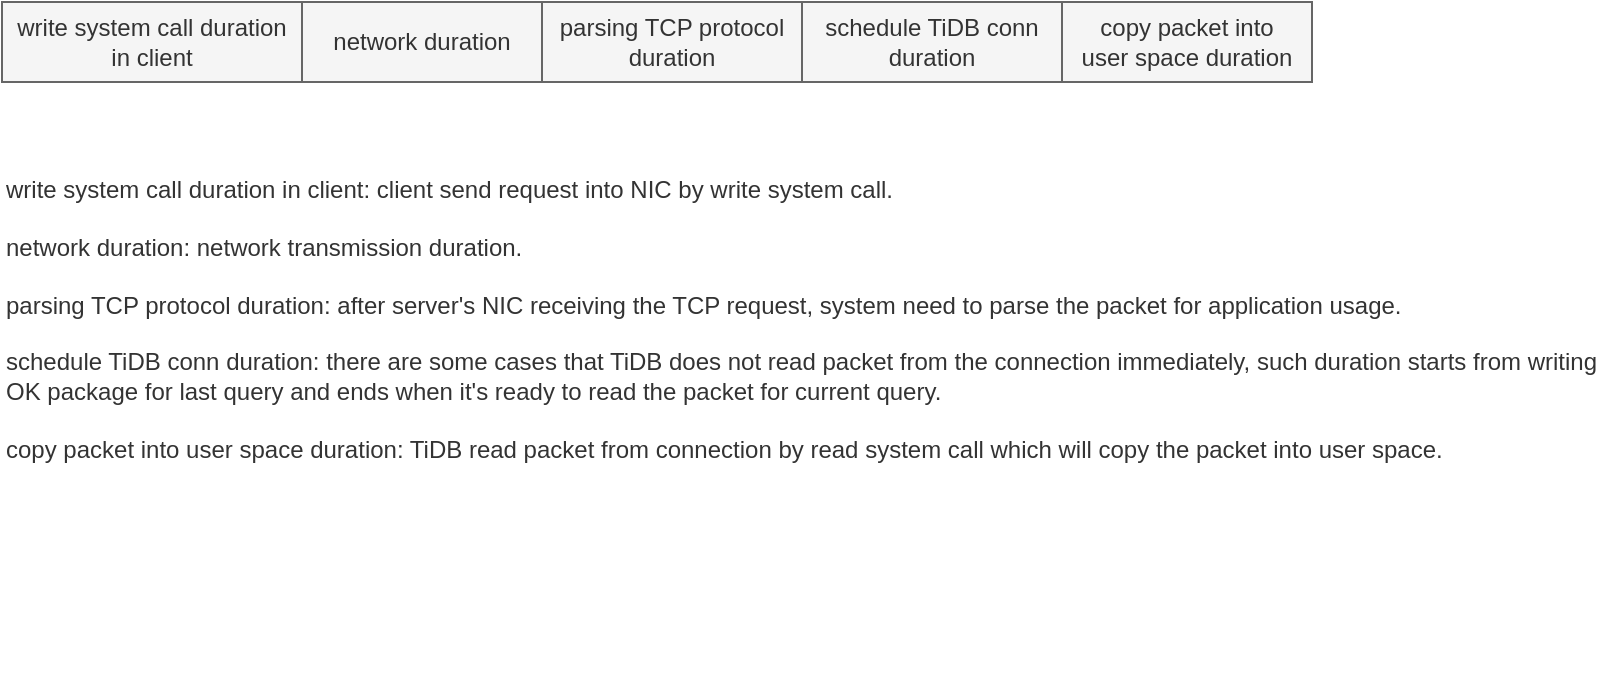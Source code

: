 <mxfile version="18.0.6" type="device"><diagram id="sejaxoqGLrBpItwR2vUt" name="Page-1"><mxGraphModel dx="1089" dy="644" grid="1" gridSize="10" guides="1" tooltips="1" connect="1" arrows="1" fold="1" page="1" pageScale="1" pageWidth="850" pageHeight="1100" math="0" shadow="0"><root><mxCell id="0"/><mxCell id="1" parent="0"/><mxCell id="wPzh7AEDV6sqEzm2ERiA-2" value="" style="rounded=0;whiteSpace=wrap;html=1;" parent="1" vertex="1"><mxGeometry x="105" y="280" width="655" height="40" as="geometry"/></mxCell><mxCell id="wPzh7AEDV6sqEzm2ERiA-3" value="write system call duration in client" style="rounded=0;whiteSpace=wrap;html=1;fillColor=#f5f5f5;fontColor=#333333;strokeColor=#666666;spacingLeft=5;spacingRight=5;" parent="1" vertex="1"><mxGeometry x="105" y="280" width="150" height="40" as="geometry"/></mxCell><mxCell id="wPzh7AEDV6sqEzm2ERiA-4" value="network duration" style="rounded=0;whiteSpace=wrap;html=1;fillColor=#f5f5f5;fontColor=#333333;strokeColor=#666666;" parent="1" vertex="1"><mxGeometry x="255" y="280" width="120" height="40" as="geometry"/></mxCell><mxCell id="wPzh7AEDV6sqEzm2ERiA-5" value="parsing TCP protocol duration" style="rounded=0;whiteSpace=wrap;html=1;fillColor=#f5f5f5;fontColor=#333333;strokeColor=#666666;spacingLeft=5;spacingRight=5;" parent="1" vertex="1"><mxGeometry x="375" y="280" width="130" height="40" as="geometry"/></mxCell><mxCell id="wPzh7AEDV6sqEzm2ERiA-6" value="schedule TiDB conn duration" style="rounded=0;whiteSpace=wrap;html=1;fillColor=#f5f5f5;fontColor=#333333;strokeColor=#666666;spacingLeft=5;spacingRight=5;" parent="1" vertex="1"><mxGeometry x="505" y="280" width="130" height="40" as="geometry"/></mxCell><mxCell id="wPzh7AEDV6sqEzm2ERiA-7" value="copy packet into user space duration" style="rounded=0;whiteSpace=wrap;html=1;fillColor=#f5f5f5;fontColor=#333333;strokeColor=#666666;spacingLeft=5;spacingRight=5;" parent="1" vertex="1"><mxGeometry x="635" y="280" width="125" height="40" as="geometry"/></mxCell><mxCell id="1yDftGy9k-XvTIGMXyIW-1" value="&lt;span style=&quot;color: rgb(51, 51, 51);&quot;&gt;write system call duration in client: client send request into NIC by write system call.&lt;br&gt;&lt;br&gt;&lt;/span&gt;&lt;span style=&quot;color: rgb(51, 51, 51); text-align: center;&quot;&gt;network duration: network transmission duration.&lt;br&gt;&lt;/span&gt;&lt;span style=&quot;color: rgb(51, 51, 51);&quot;&gt;&lt;br&gt;&lt;/span&gt;&lt;span style=&quot;color: rgb(51, 51, 51); text-align: center;&quot;&gt;parsing TCP protocol duration: after server's NIC receiving the TCP request, system need to parse the packet for application usage.&lt;br&gt;&lt;br&gt;&lt;/span&gt;&lt;span style=&quot;color: rgb(51, 51, 51); text-align: center;&quot;&gt;schedule TiDB conn duration: there are some cases that TiDB does not read packet from the connection immediately, such duration starts from writing OK package for last query and ends when it's ready to read the packet for current query.&lt;br&gt;&lt;/span&gt;&lt;span style=&quot;color: rgb(51, 51, 51);&quot;&gt;&lt;br&gt;&lt;/span&gt;&lt;span style=&quot;color: rgb(51, 51, 51); text-align: center;&quot;&gt;copy packet into user space duration: TiDB read packet from connection by read system call which will copy the packet into user space.&lt;/span&gt;&lt;span style=&quot;color: rgb(51, 51, 51);&quot;&gt;&lt;br&gt;&lt;/span&gt;" style="text;html=1;strokeColor=none;fillColor=none;align=left;verticalAlign=top;whiteSpace=wrap;rounded=0;" parent="1" vertex="1"><mxGeometry x="105" y="360" width="800" height="260" as="geometry"/></mxCell></root></mxGraphModel></diagram></mxfile>